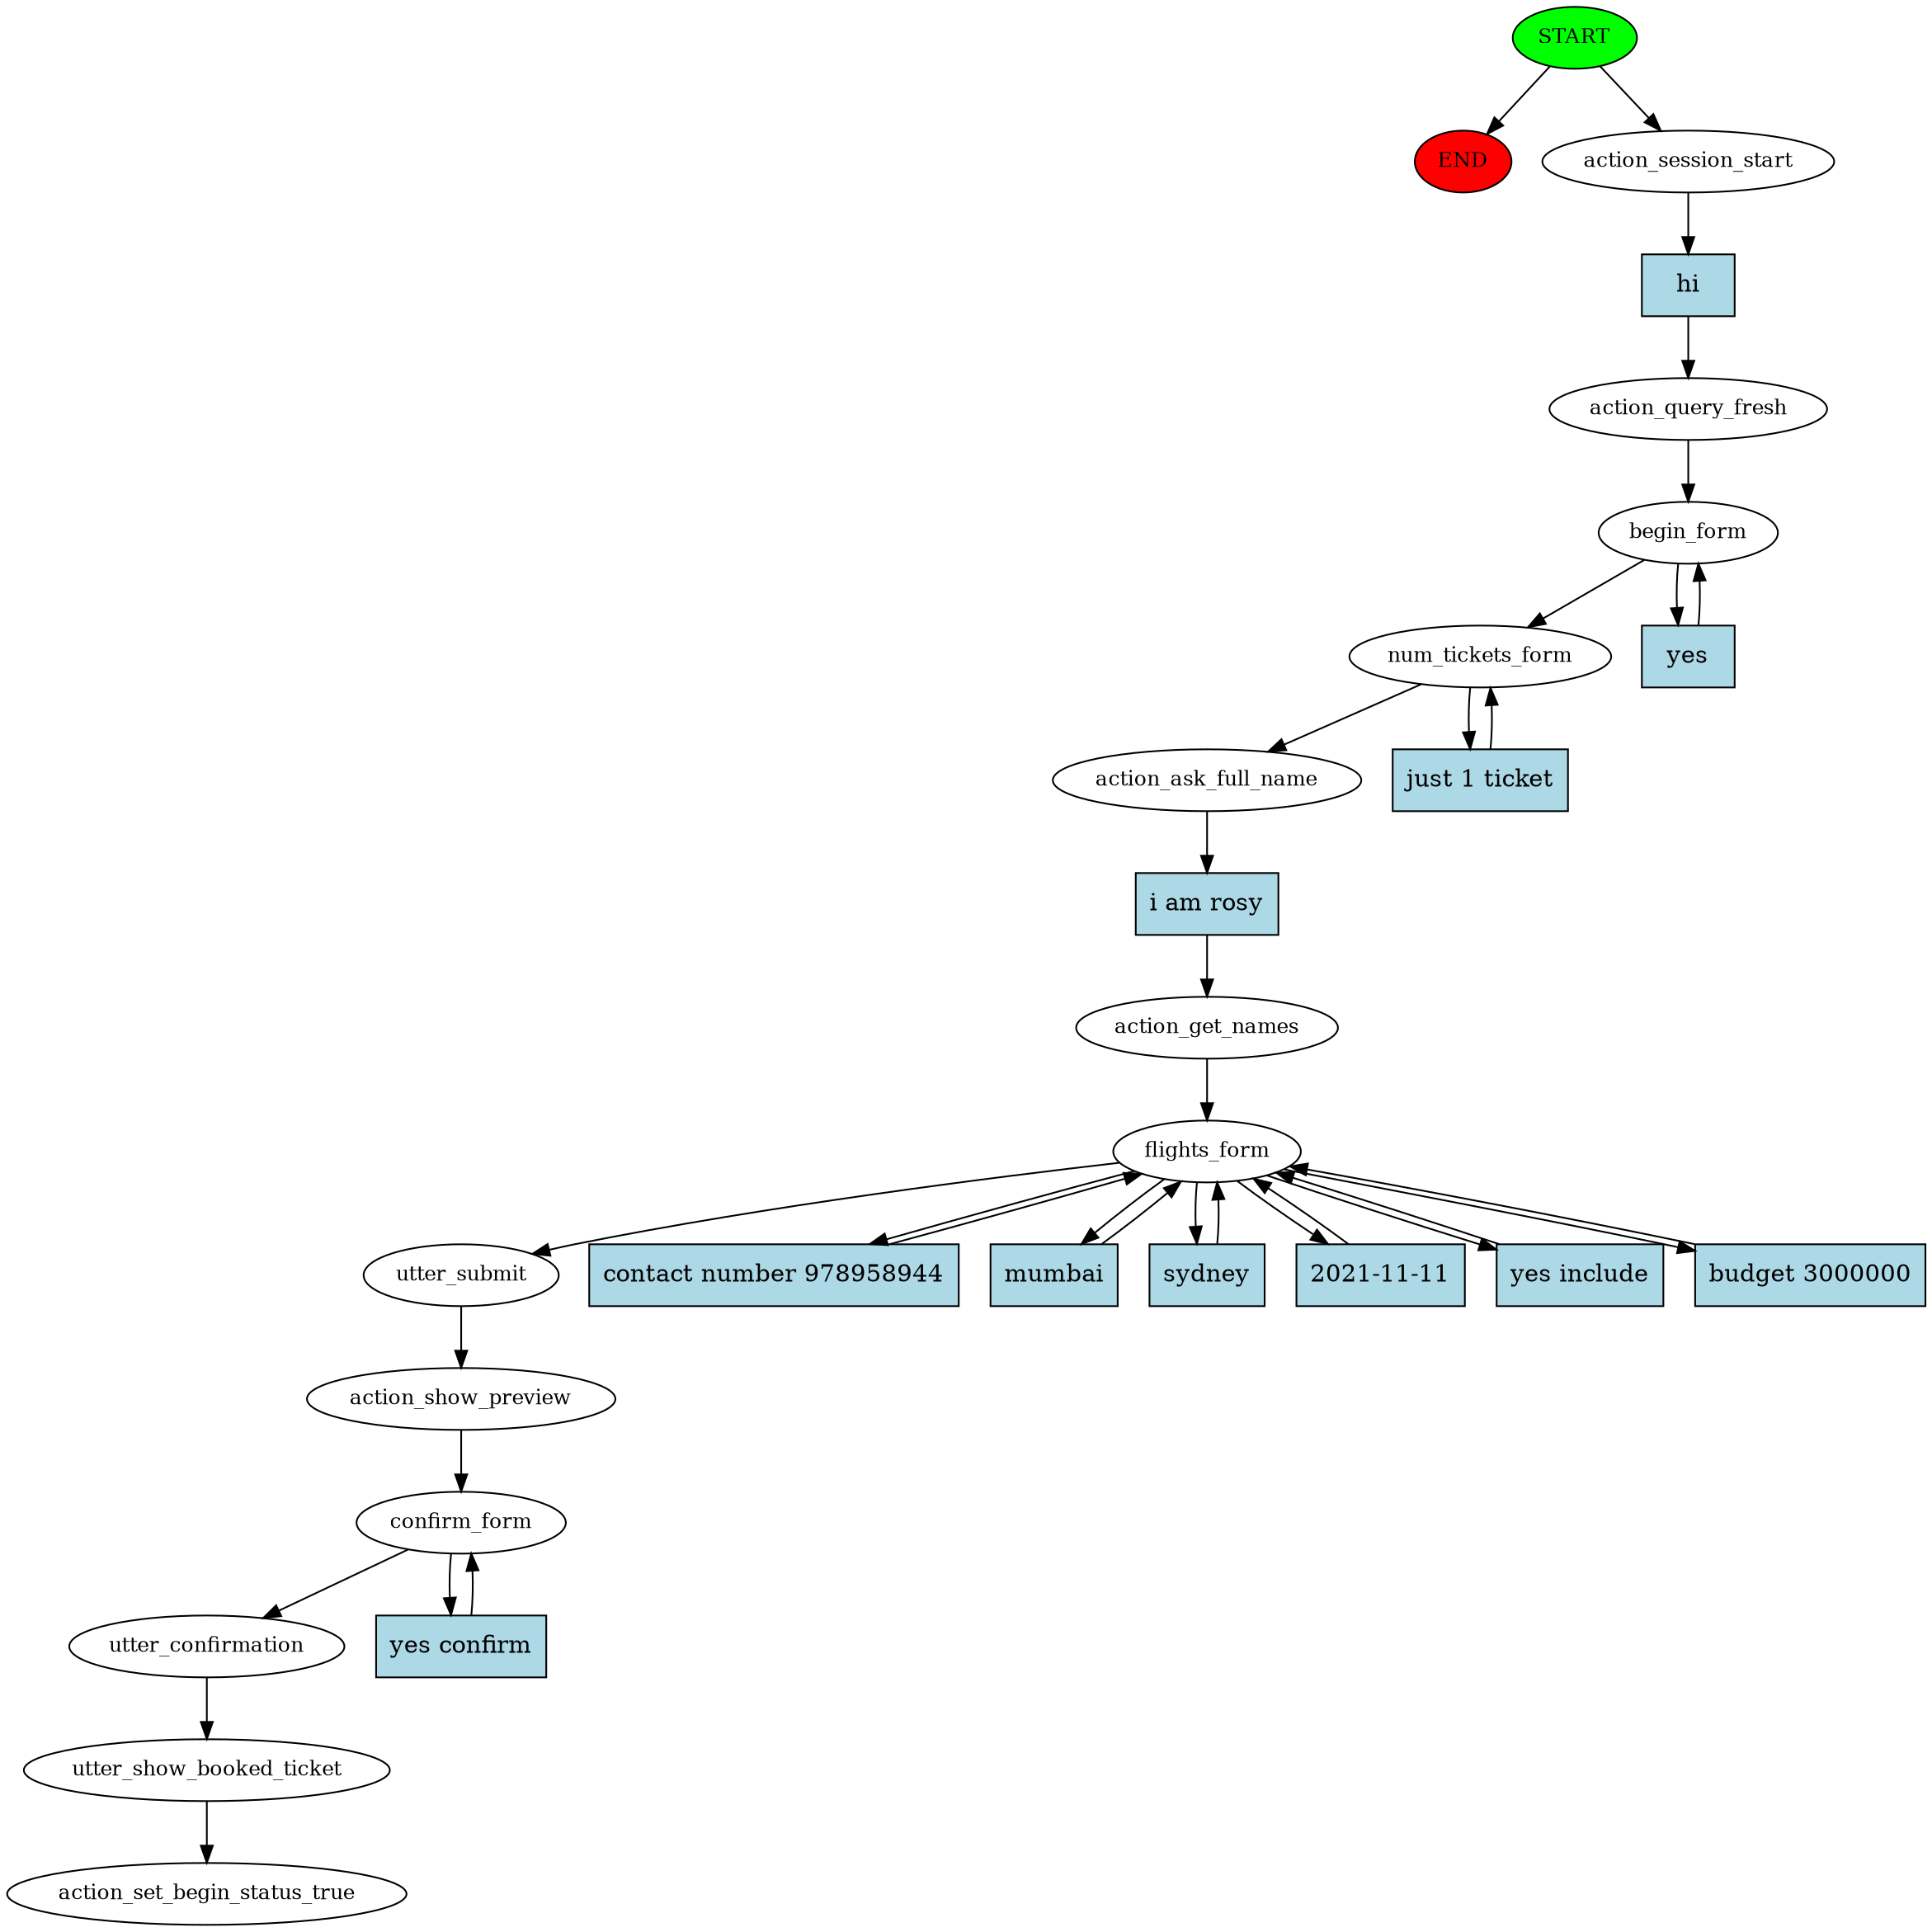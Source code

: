 digraph  {
0 [class="start active", fillcolor=green, fontsize=12, label=START, style=filled];
"-1" [class=end, fillcolor=red, fontsize=12, label=END, style=filled];
1 [class=active, fontsize=12, label=action_session_start];
2 [class=active, fontsize=12, label=action_query_fresh];
3 [class=active, fontsize=12, label=begin_form];
5 [class=active, fontsize=12, label=num_tickets_form];
7 [class=active, fontsize=12, label=action_ask_full_name];
8 [class=active, fontsize=12, label=action_get_names];
9 [class=active, fontsize=12, label=flights_form];
17 [class=active, fontsize=12, label=utter_submit];
18 [class=active, fontsize=12, label=action_show_preview];
19 [class=active, fontsize=12, label=confirm_form];
21 [class=active, fontsize=12, label=utter_confirmation];
22 [class=active, fontsize=12, label=utter_show_booked_ticket];
23 [class="dashed active", fontsize=12, label=action_set_begin_status_true];
24 [class="intent active", fillcolor=lightblue, label=hi, shape=rect, style=filled];
25 [class="intent active", fillcolor=lightblue, label=yes, shape=rect, style=filled];
26 [class="intent active", fillcolor=lightblue, label="just 1 ticket", shape=rect, style=filled];
27 [class="intent active", fillcolor=lightblue, label="i am rosy", shape=rect, style=filled];
28 [class="intent active", fillcolor=lightblue, label="contact number 978958944", shape=rect, style=filled];
29 [class="intent active", fillcolor=lightblue, label=mumbai, shape=rect, style=filled];
30 [class="intent active", fillcolor=lightblue, label=sydney, shape=rect, style=filled];
31 [class="intent active", fillcolor=lightblue, label="2021-11-11", shape=rect, style=filled];
32 [class="intent active", fillcolor=lightblue, label="yes include", shape=rect, style=filled];
33 [class="intent active", fillcolor=lightblue, label="budget 3000000", shape=rect, style=filled];
34 [class="intent active", fillcolor=lightblue, label="yes confirm", shape=rect, style=filled];
0 -> "-1"  [class="", key=NONE, label=""];
0 -> 1  [class=active, key=NONE, label=""];
1 -> 24  [class=active, key=0];
2 -> 3  [class=active, key=NONE, label=""];
3 -> 5  [class=active, key=NONE, label=""];
3 -> 25  [class=active, key=0];
5 -> 7  [class=active, key=NONE, label=""];
5 -> 26  [class=active, key=0];
7 -> 27  [class=active, key=0];
8 -> 9  [class=active, key=NONE, label=""];
9 -> 17  [class=active, key=NONE, label=""];
9 -> 28  [class=active, key=0];
9 -> 29  [class=active, key=0];
9 -> 30  [class=active, key=0];
9 -> 31  [class=active, key=0];
9 -> 32  [class=active, key=0];
9 -> 33  [class=active, key=0];
17 -> 18  [class=active, key=NONE, label=""];
18 -> 19  [class=active, key=NONE, label=""];
19 -> 21  [class=active, key=NONE, label=""];
19 -> 34  [class=active, key=0];
21 -> 22  [class=active, key=NONE, label=""];
22 -> 23  [class=active, key=NONE, label=""];
24 -> 2  [class=active, key=0];
25 -> 3  [class=active, key=0];
26 -> 5  [class=active, key=0];
27 -> 8  [class=active, key=0];
28 -> 9  [class=active, key=0];
29 -> 9  [class=active, key=0];
30 -> 9  [class=active, key=0];
31 -> 9  [class=active, key=0];
32 -> 9  [class=active, key=0];
33 -> 9  [class=active, key=0];
34 -> 19  [class=active, key=0];
}
